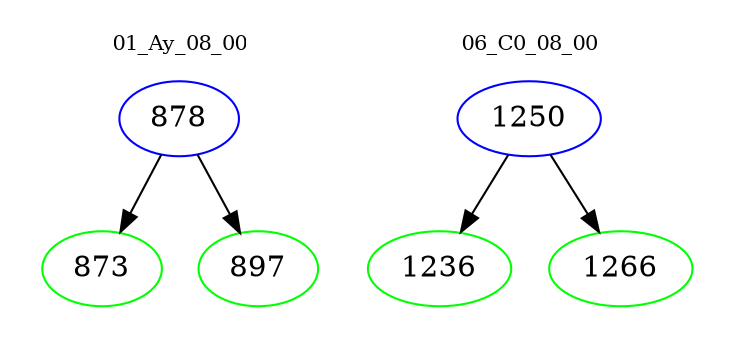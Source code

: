 digraph{
subgraph cluster_0 {
color = white
label = "01_Ay_08_00";
fontsize=10;
T0_878 [label="878", color="blue"]
T0_878 -> T0_873 [color="black"]
T0_873 [label="873", color="green"]
T0_878 -> T0_897 [color="black"]
T0_897 [label="897", color="green"]
}
subgraph cluster_1 {
color = white
label = "06_C0_08_00";
fontsize=10;
T1_1250 [label="1250", color="blue"]
T1_1250 -> T1_1236 [color="black"]
T1_1236 [label="1236", color="green"]
T1_1250 -> T1_1266 [color="black"]
T1_1266 [label="1266", color="green"]
}
}
